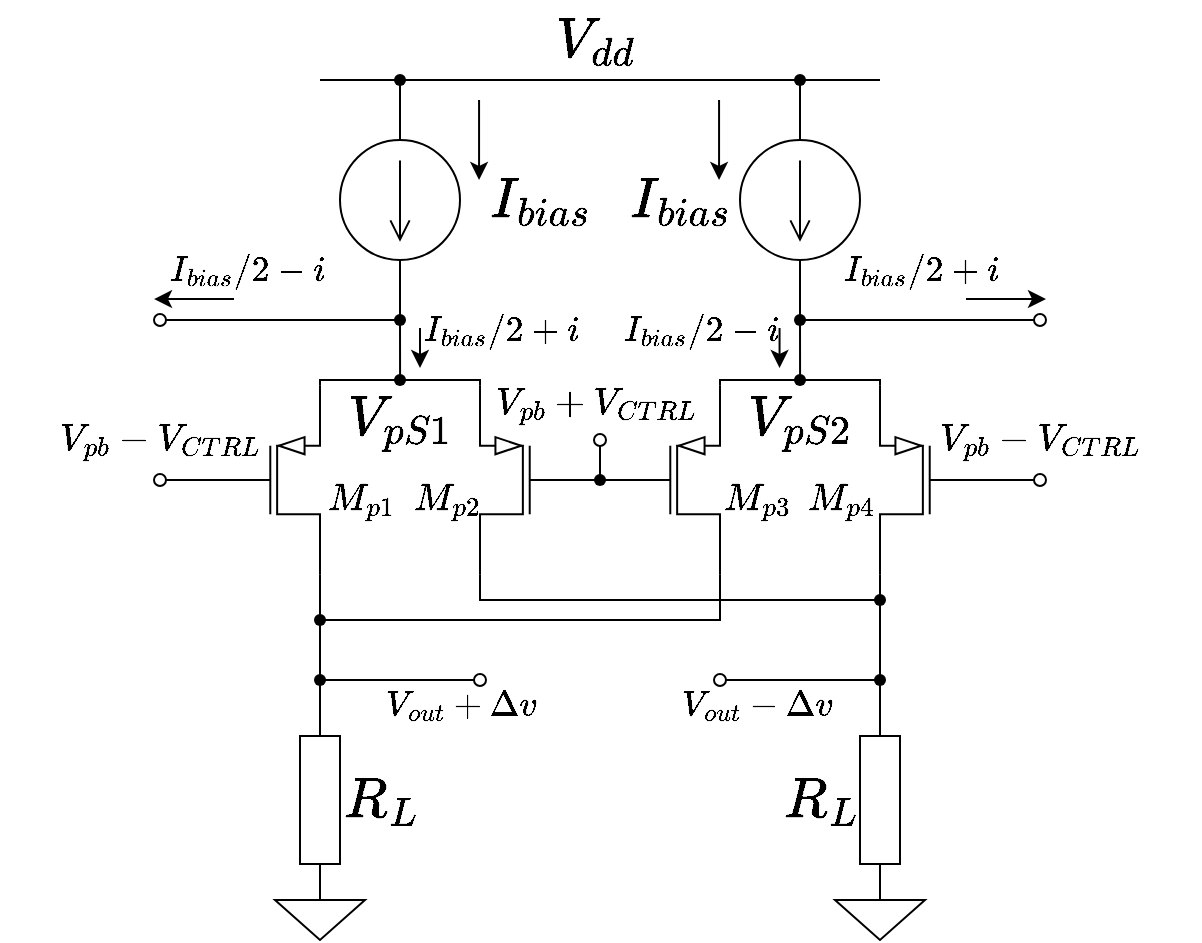 <mxfile version="21.1.2" type="device">
  <diagram name="ページ1" id="Z36bnRHXo4-Sn-wLioE_">
    <mxGraphModel dx="945" dy="552" grid="1" gridSize="10" guides="1" tooltips="1" connect="1" arrows="1" fold="1" page="1" pageScale="1" pageWidth="827" pageHeight="1169" math="1" shadow="0">
      <root>
        <mxCell id="0" />
        <mxCell id="1" parent="0" />
        <mxCell id="LxearwVgbOkMHxchKVPO-36" style="edgeStyle=orthogonalEdgeStyle;shape=connector;rounded=0;orthogonalLoop=1;jettySize=auto;html=1;exitX=1;exitY=0.5;exitDx=0;exitDy=0;exitPerimeter=0;labelBackgroundColor=default;strokeColor=default;fontFamily=Helvetica;fontSize=11;fontColor=default;endArrow=none;endFill=0;" edge="1" parent="1" source="qpCPb7txdEObnfIfevjp-3">
          <mxGeometry relative="1" as="geometry">
            <mxPoint x="240.047" y="310.0" as="targetPoint" />
          </mxGeometry>
        </mxCell>
        <mxCell id="LxearwVgbOkMHxchKVPO-43" style="edgeStyle=orthogonalEdgeStyle;shape=connector;rounded=0;orthogonalLoop=1;jettySize=auto;html=1;exitX=0;exitY=0.5;exitDx=0;exitDy=0;exitPerimeter=0;entryX=0.456;entryY=0.666;entryDx=0;entryDy=0;entryPerimeter=0;labelBackgroundColor=default;strokeColor=default;fontFamily=Helvetica;fontSize=11;fontColor=default;endArrow=none;endFill=0;" edge="1" parent="1" source="qpCPb7txdEObnfIfevjp-3" target="LxearwVgbOkMHxchKVPO-41">
          <mxGeometry relative="1" as="geometry" />
        </mxCell>
        <mxCell id="qpCPb7txdEObnfIfevjp-3" value="" style="pointerEvents=1;verticalLabelPosition=bottom;shadow=0;dashed=0;align=center;html=1;verticalAlign=top;shape=mxgraph.electrical.signal_sources.source;aspect=fixed;points=[[0.5,0,0],[1,0.5,0],[0.5,1,0],[0,0.5,0]];elSignalType=dc1;rotation=90;" parent="1" vertex="1">
          <mxGeometry x="210" y="190" width="60" height="60" as="geometry" />
        </mxCell>
        <mxCell id="qpCPb7txdEObnfIfevjp-9" value="&lt;font style=&quot;font-size: 24px;&quot;&gt;`I_{bias}`&lt;/font&gt;" style="text;html=1;align=center;verticalAlign=middle;resizable=0;points=[];autosize=1;strokeColor=none;fillColor=none;fontSize=11;fontFamily=Helvetica;fontColor=default;" parent="1" vertex="1">
          <mxGeometry x="250" y="200" width="120" height="40" as="geometry" />
        </mxCell>
        <mxCell id="qpCPb7txdEObnfIfevjp-10" value="&lt;font style=&quot;font-size: 24px;&quot;&gt;`V_{dd}`&lt;/font&gt;" style="text;html=1;align=center;verticalAlign=middle;resizable=0;points=[];autosize=1;strokeColor=none;fillColor=none;fontSize=11;fontFamily=Helvetica;fontColor=default;" parent="1" vertex="1">
          <mxGeometry x="283" y="120" width="110" height="40" as="geometry" />
        </mxCell>
        <mxCell id="LxearwVgbOkMHxchKVPO-8" style="edgeStyle=orthogonalEdgeStyle;rounded=0;orthogonalLoop=1;jettySize=auto;html=1;exitX=1;exitY=1;exitDx=0;exitDy=0;exitPerimeter=0;entryX=0;entryY=0.5;entryDx=0;entryDy=0;entryPerimeter=0;endArrow=none;endFill=0;" edge="1" parent="1" source="LxearwVgbOkMHxchKVPO-2" target="LxearwVgbOkMHxchKVPO-6">
          <mxGeometry relative="1" as="geometry" />
        </mxCell>
        <mxCell id="LxearwVgbOkMHxchKVPO-33" style="edgeStyle=orthogonalEdgeStyle;shape=connector;rounded=0;orthogonalLoop=1;jettySize=auto;html=1;exitX=1;exitY=0;exitDx=0;exitDy=0;exitPerimeter=0;labelBackgroundColor=default;strokeColor=default;fontFamily=Helvetica;fontSize=11;fontColor=default;endArrow=none;endFill=0;" edge="1" parent="1" source="LxearwVgbOkMHxchKVPO-2" target="LxearwVgbOkMHxchKVPO-31">
          <mxGeometry relative="1" as="geometry">
            <Array as="points">
              <mxPoint x="200" y="310" />
            </Array>
          </mxGeometry>
        </mxCell>
        <mxCell id="LxearwVgbOkMHxchKVPO-75" style="edgeStyle=orthogonalEdgeStyle;shape=connector;rounded=0;orthogonalLoop=1;jettySize=auto;html=1;exitX=0;exitY=0.5;exitDx=0;exitDy=0;exitPerimeter=0;entryX=1;entryY=0.5;entryDx=0;entryDy=0;labelBackgroundColor=default;strokeColor=default;fontFamily=Helvetica;fontSize=11;fontColor=default;endArrow=none;endFill=0;" edge="1" parent="1" source="LxearwVgbOkMHxchKVPO-2" target="LxearwVgbOkMHxchKVPO-72">
          <mxGeometry relative="1" as="geometry" />
        </mxCell>
        <mxCell id="LxearwVgbOkMHxchKVPO-2" value="" style="verticalLabelPosition=bottom;shadow=0;dashed=0;align=center;html=1;verticalAlign=top;shape=mxgraph.electrical.transistors.pmos;pointerEvents=1;" vertex="1" parent="1">
          <mxGeometry x="140" y="310" width="60" height="100" as="geometry" />
        </mxCell>
        <mxCell id="LxearwVgbOkMHxchKVPO-15" style="edgeStyle=orthogonalEdgeStyle;shape=connector;rounded=0;orthogonalLoop=1;jettySize=auto;html=1;exitX=1;exitY=1;exitDx=0;exitDy=0;exitPerimeter=0;labelBackgroundColor=default;strokeColor=default;fontFamily=Helvetica;fontSize=11;fontColor=default;endArrow=none;endFill=0;" edge="1" parent="1" source="LxearwVgbOkMHxchKVPO-3" target="LxearwVgbOkMHxchKVPO-13">
          <mxGeometry relative="1" as="geometry">
            <Array as="points">
              <mxPoint x="280" y="420" />
            </Array>
          </mxGeometry>
        </mxCell>
        <mxCell id="LxearwVgbOkMHxchKVPO-35" style="edgeStyle=orthogonalEdgeStyle;shape=connector;rounded=0;orthogonalLoop=1;jettySize=auto;html=1;exitX=1;exitY=0;exitDx=0;exitDy=0;exitPerimeter=0;labelBackgroundColor=default;strokeColor=default;fontFamily=Helvetica;fontSize=11;fontColor=default;endArrow=none;endFill=0;" edge="1" parent="1" source="LxearwVgbOkMHxchKVPO-3" target="LxearwVgbOkMHxchKVPO-31">
          <mxGeometry relative="1" as="geometry">
            <Array as="points">
              <mxPoint x="280" y="310" />
            </Array>
          </mxGeometry>
        </mxCell>
        <mxCell id="LxearwVgbOkMHxchKVPO-3" value="" style="verticalLabelPosition=bottom;shadow=0;dashed=0;align=center;html=1;verticalAlign=top;shape=mxgraph.electrical.transistors.pmos;pointerEvents=1;flipH=1;" vertex="1" parent="1">
          <mxGeometry x="280" y="310" width="60" height="100" as="geometry" />
        </mxCell>
        <mxCell id="LxearwVgbOkMHxchKVPO-14" style="edgeStyle=orthogonalEdgeStyle;shape=connector;rounded=0;orthogonalLoop=1;jettySize=auto;html=1;exitX=1;exitY=1;exitDx=0;exitDy=0;exitPerimeter=0;labelBackgroundColor=default;strokeColor=default;fontFamily=Helvetica;fontSize=11;fontColor=default;endArrow=none;endFill=0;" edge="1" parent="1" source="LxearwVgbOkMHxchKVPO-4" target="LxearwVgbOkMHxchKVPO-12">
          <mxGeometry relative="1" as="geometry">
            <Array as="points">
              <mxPoint x="400" y="430" />
            </Array>
          </mxGeometry>
        </mxCell>
        <mxCell id="LxearwVgbOkMHxchKVPO-38" style="edgeStyle=orthogonalEdgeStyle;shape=connector;rounded=0;orthogonalLoop=1;jettySize=auto;html=1;exitX=1;exitY=0;exitDx=0;exitDy=0;exitPerimeter=0;entryX=0.4;entryY=0.456;entryDx=0;entryDy=0;entryPerimeter=0;labelBackgroundColor=default;strokeColor=default;fontFamily=Helvetica;fontSize=11;fontColor=default;endArrow=none;endFill=0;" edge="1" parent="1" source="LxearwVgbOkMHxchKVPO-4" target="LxearwVgbOkMHxchKVPO-32">
          <mxGeometry relative="1" as="geometry">
            <Array as="points">
              <mxPoint x="400" y="310" />
            </Array>
          </mxGeometry>
        </mxCell>
        <mxCell id="LxearwVgbOkMHxchKVPO-4" value="" style="verticalLabelPosition=bottom;shadow=0;dashed=0;align=center;html=1;verticalAlign=top;shape=mxgraph.electrical.transistors.pmos;pointerEvents=1;" vertex="1" parent="1">
          <mxGeometry x="340" y="310" width="60" height="100" as="geometry" />
        </mxCell>
        <mxCell id="LxearwVgbOkMHxchKVPO-10" style="edgeStyle=orthogonalEdgeStyle;shape=connector;rounded=0;orthogonalLoop=1;jettySize=auto;html=1;exitX=1;exitY=1;exitDx=0;exitDy=0;exitPerimeter=0;entryX=0;entryY=0.5;entryDx=0;entryDy=0;entryPerimeter=0;labelBackgroundColor=default;strokeColor=default;fontFamily=Helvetica;fontSize=11;fontColor=default;endArrow=none;endFill=0;" edge="1" parent="1" source="LxearwVgbOkMHxchKVPO-5" target="LxearwVgbOkMHxchKVPO-7">
          <mxGeometry relative="1" as="geometry" />
        </mxCell>
        <mxCell id="LxearwVgbOkMHxchKVPO-37" style="edgeStyle=orthogonalEdgeStyle;shape=connector;rounded=0;orthogonalLoop=1;jettySize=auto;html=1;exitX=1;exitY=0;exitDx=0;exitDy=0;exitPerimeter=0;labelBackgroundColor=default;strokeColor=default;fontFamily=Helvetica;fontSize=11;fontColor=default;endArrow=none;endFill=0;" edge="1" parent="1" source="LxearwVgbOkMHxchKVPO-5" target="LxearwVgbOkMHxchKVPO-32">
          <mxGeometry relative="1" as="geometry">
            <Array as="points">
              <mxPoint x="480" y="310" />
            </Array>
          </mxGeometry>
        </mxCell>
        <mxCell id="LxearwVgbOkMHxchKVPO-74" style="edgeStyle=orthogonalEdgeStyle;shape=connector;rounded=0;orthogonalLoop=1;jettySize=auto;html=1;exitX=0;exitY=0.5;exitDx=0;exitDy=0;exitPerimeter=0;entryX=0;entryY=0.5;entryDx=0;entryDy=0;labelBackgroundColor=default;strokeColor=default;fontFamily=Helvetica;fontSize=11;fontColor=default;endArrow=none;endFill=0;" edge="1" parent="1" source="LxearwVgbOkMHxchKVPO-5" target="LxearwVgbOkMHxchKVPO-73">
          <mxGeometry relative="1" as="geometry" />
        </mxCell>
        <mxCell id="LxearwVgbOkMHxchKVPO-5" value="" style="verticalLabelPosition=bottom;shadow=0;dashed=0;align=center;html=1;verticalAlign=top;shape=mxgraph.electrical.transistors.pmos;pointerEvents=1;flipH=1;" vertex="1" parent="1">
          <mxGeometry x="480" y="310" width="60" height="100" as="geometry" />
        </mxCell>
        <mxCell id="LxearwVgbOkMHxchKVPO-6" value="" style="pointerEvents=1;verticalLabelPosition=bottom;shadow=0;dashed=0;align=center;html=1;verticalAlign=top;shape=mxgraph.electrical.resistors.resistor_1;direction=south;" vertex="1" parent="1">
          <mxGeometry x="190" y="470" width="20" height="100" as="geometry" />
        </mxCell>
        <mxCell id="LxearwVgbOkMHxchKVPO-7" value="" style="pointerEvents=1;verticalLabelPosition=bottom;shadow=0;dashed=0;align=center;html=1;verticalAlign=top;shape=mxgraph.electrical.resistors.resistor_1;direction=south;" vertex="1" parent="1">
          <mxGeometry x="470" y="470" width="20" height="100" as="geometry" />
        </mxCell>
        <mxCell id="LxearwVgbOkMHxchKVPO-12" value="" style="shape=waypoint;sketch=0;fillStyle=solid;size=6;pointerEvents=1;points=[];fillColor=none;resizable=0;rotatable=0;perimeter=centerPerimeter;snapToPoint=1;fontFamily=Helvetica;fontSize=11;fontColor=default;" vertex="1" parent="1">
          <mxGeometry x="190" y="420" width="20" height="20" as="geometry" />
        </mxCell>
        <mxCell id="LxearwVgbOkMHxchKVPO-13" value="" style="shape=waypoint;sketch=0;fillStyle=solid;size=6;pointerEvents=1;points=[];fillColor=none;resizable=0;rotatable=0;perimeter=centerPerimeter;snapToPoint=1;fontFamily=Helvetica;fontSize=11;fontColor=default;" vertex="1" parent="1">
          <mxGeometry x="470" y="410" width="20" height="20" as="geometry" />
        </mxCell>
        <mxCell id="LxearwVgbOkMHxchKVPO-16" value="" style="pointerEvents=1;verticalLabelPosition=bottom;shadow=0;dashed=0;align=center;html=1;verticalAlign=top;shape=mxgraph.electrical.signal_sources.signal_ground;fontFamily=Helvetica;fontSize=11;fontColor=default;" vertex="1" parent="1">
          <mxGeometry x="177.5" y="560" width="45" height="30" as="geometry" />
        </mxCell>
        <mxCell id="LxearwVgbOkMHxchKVPO-17" value="" style="pointerEvents=1;verticalLabelPosition=bottom;shadow=0;dashed=0;align=center;html=1;verticalAlign=top;shape=mxgraph.electrical.signal_sources.signal_ground;fontFamily=Helvetica;fontSize=11;fontColor=default;" vertex="1" parent="1">
          <mxGeometry x="457.5" y="560" width="45" height="30" as="geometry" />
        </mxCell>
        <mxCell id="LxearwVgbOkMHxchKVPO-23" style="edgeStyle=orthogonalEdgeStyle;shape=connector;rounded=0;orthogonalLoop=1;jettySize=auto;html=1;exitX=0;exitY=0.5;exitDx=0;exitDy=0;labelBackgroundColor=default;strokeColor=default;fontFamily=Helvetica;fontSize=11;fontColor=default;endArrow=none;endFill=0;" edge="1" parent="1" source="LxearwVgbOkMHxchKVPO-18" target="LxearwVgbOkMHxchKVPO-20">
          <mxGeometry relative="1" as="geometry" />
        </mxCell>
        <mxCell id="LxearwVgbOkMHxchKVPO-18" value="" style="verticalLabelPosition=bottom;shadow=0;dashed=0;align=center;html=1;verticalAlign=top;strokeWidth=1;shape=ellipse;perimeter=ellipsePerimeter;fontFamily=Helvetica;fontSize=11;fontColor=default;aspect=fixed;" vertex="1" parent="1">
          <mxGeometry x="277" y="457" width="6" height="6" as="geometry" />
        </mxCell>
        <mxCell id="LxearwVgbOkMHxchKVPO-22" style="edgeStyle=orthogonalEdgeStyle;shape=connector;rounded=0;orthogonalLoop=1;jettySize=auto;html=1;exitX=1;exitY=0.5;exitDx=0;exitDy=0;labelBackgroundColor=default;strokeColor=default;fontFamily=Helvetica;fontSize=11;fontColor=default;endArrow=none;endFill=0;" edge="1" parent="1" source="LxearwVgbOkMHxchKVPO-19" target="LxearwVgbOkMHxchKVPO-21">
          <mxGeometry relative="1" as="geometry" />
        </mxCell>
        <mxCell id="LxearwVgbOkMHxchKVPO-19" value="" style="verticalLabelPosition=bottom;shadow=0;dashed=0;align=center;html=1;verticalAlign=top;strokeWidth=1;shape=ellipse;perimeter=ellipsePerimeter;fontFamily=Helvetica;fontSize=11;fontColor=default;aspect=fixed;" vertex="1" parent="1">
          <mxGeometry x="397" y="457" width="6" height="6" as="geometry" />
        </mxCell>
        <mxCell id="LxearwVgbOkMHxchKVPO-20" value="" style="shape=waypoint;sketch=0;fillStyle=solid;size=6;pointerEvents=1;points=[];fillColor=none;resizable=0;rotatable=0;perimeter=centerPerimeter;snapToPoint=1;fontFamily=Helvetica;fontSize=11;fontColor=default;" vertex="1" parent="1">
          <mxGeometry x="190" y="450" width="20" height="20" as="geometry" />
        </mxCell>
        <mxCell id="LxearwVgbOkMHxchKVPO-21" value="" style="shape=waypoint;sketch=0;fillStyle=solid;size=6;pointerEvents=1;points=[];fillColor=none;resizable=0;rotatable=0;perimeter=centerPerimeter;snapToPoint=1;fontFamily=Helvetica;fontSize=11;fontColor=default;" vertex="1" parent="1">
          <mxGeometry x="470" y="450" width="20" height="20" as="geometry" />
        </mxCell>
        <mxCell id="LxearwVgbOkMHxchKVPO-24" value="&lt;font style=&quot;font-size: 15px;&quot;&gt;`V_{out}+\Delta v`&lt;/font&gt;" style="text;html=1;align=center;verticalAlign=middle;resizable=0;points=[];autosize=1;strokeColor=none;fillColor=none;fontSize=15;fontFamily=Helvetica;fontColor=default;" vertex="1" parent="1">
          <mxGeometry x="200" y="457" width="140" height="30" as="geometry" />
        </mxCell>
        <mxCell id="LxearwVgbOkMHxchKVPO-25" value="&lt;font style=&quot;font-size: 15px;&quot;&gt;`V_{out}-\Delta v`&lt;/font&gt;" style="text;html=1;align=center;verticalAlign=middle;resizable=0;points=[];autosize=1;strokeColor=none;fillColor=none;fontSize=15;fontFamily=Helvetica;fontColor=default;" vertex="1" parent="1">
          <mxGeometry x="347.5" y="457" width="140" height="30" as="geometry" />
        </mxCell>
        <mxCell id="LxearwVgbOkMHxchKVPO-26" value="&lt;font style=&quot;font-size: 24px;&quot;&gt;`R_{L}`&lt;/font&gt;" style="text;html=1;align=center;verticalAlign=middle;resizable=0;points=[];autosize=1;strokeColor=none;fillColor=none;fontSize=11;fontFamily=Helvetica;fontColor=default;" vertex="1" parent="1">
          <mxGeometry x="180" y="500" width="100" height="40" as="geometry" />
        </mxCell>
        <mxCell id="LxearwVgbOkMHxchKVPO-27" value="&lt;font style=&quot;font-size: 24px;&quot;&gt;`R_{L}`&lt;/font&gt;" style="text;html=1;align=center;verticalAlign=middle;resizable=0;points=[];autosize=1;strokeColor=none;fillColor=none;fontSize=11;fontFamily=Helvetica;fontColor=default;" vertex="1" parent="1">
          <mxGeometry x="400" y="500" width="100" height="40" as="geometry" />
        </mxCell>
        <mxCell id="LxearwVgbOkMHxchKVPO-39" style="edgeStyle=orthogonalEdgeStyle;shape=connector;rounded=0;orthogonalLoop=1;jettySize=auto;html=1;exitX=1;exitY=0.5;exitDx=0;exitDy=0;exitPerimeter=0;labelBackgroundColor=default;strokeColor=default;fontFamily=Helvetica;fontSize=11;fontColor=default;endArrow=none;endFill=0;" edge="1" parent="1" source="LxearwVgbOkMHxchKVPO-30">
          <mxGeometry relative="1" as="geometry">
            <mxPoint x="440.047" y="310.0" as="targetPoint" />
          </mxGeometry>
        </mxCell>
        <mxCell id="LxearwVgbOkMHxchKVPO-44" style="edgeStyle=orthogonalEdgeStyle;shape=connector;rounded=0;orthogonalLoop=1;jettySize=auto;html=1;exitX=0;exitY=0.5;exitDx=0;exitDy=0;exitPerimeter=0;labelBackgroundColor=default;strokeColor=default;fontFamily=Helvetica;fontSize=11;fontColor=default;endArrow=none;endFill=0;" edge="1" parent="1" source="LxearwVgbOkMHxchKVPO-30" target="LxearwVgbOkMHxchKVPO-42">
          <mxGeometry relative="1" as="geometry" />
        </mxCell>
        <mxCell id="LxearwVgbOkMHxchKVPO-30" value="" style="pointerEvents=1;verticalLabelPosition=bottom;shadow=0;dashed=0;align=center;html=1;verticalAlign=top;shape=mxgraph.electrical.signal_sources.source;aspect=fixed;points=[[0.5,0,0],[1,0.5,0],[0.5,1,0],[0,0.5,0]];elSignalType=dc1;rotation=90;" vertex="1" parent="1">
          <mxGeometry x="410" y="190" width="60" height="60" as="geometry" />
        </mxCell>
        <mxCell id="LxearwVgbOkMHxchKVPO-31" value="" style="shape=waypoint;sketch=0;fillStyle=solid;size=6;pointerEvents=1;points=[];fillColor=none;resizable=0;rotatable=0;perimeter=centerPerimeter;snapToPoint=1;fontFamily=Helvetica;fontSize=11;fontColor=default;" vertex="1" parent="1">
          <mxGeometry x="230" y="300" width="20" height="20" as="geometry" />
        </mxCell>
        <mxCell id="LxearwVgbOkMHxchKVPO-32" value="" style="shape=waypoint;sketch=0;fillStyle=solid;size=6;pointerEvents=1;points=[];fillColor=none;resizable=0;rotatable=0;perimeter=centerPerimeter;snapToPoint=1;fontFamily=Helvetica;fontSize=11;fontColor=default;" vertex="1" parent="1">
          <mxGeometry x="430" y="300" width="20" height="20" as="geometry" />
        </mxCell>
        <mxCell id="LxearwVgbOkMHxchKVPO-40" value="" style="endArrow=none;html=1;rounded=0;labelBackgroundColor=default;strokeColor=default;fontFamily=Helvetica;fontSize=11;fontColor=default;shape=connector;" edge="1" parent="1">
          <mxGeometry width="50" height="50" relative="1" as="geometry">
            <mxPoint x="200" y="160" as="sourcePoint" />
            <mxPoint x="480" y="160" as="targetPoint" />
          </mxGeometry>
        </mxCell>
        <mxCell id="LxearwVgbOkMHxchKVPO-41" value="" style="shape=waypoint;sketch=0;fillStyle=solid;size=6;pointerEvents=1;points=[];fillColor=none;resizable=0;rotatable=0;perimeter=centerPerimeter;snapToPoint=1;fontFamily=Helvetica;fontSize=11;fontColor=default;" vertex="1" parent="1">
          <mxGeometry x="230" y="150" width="20" height="20" as="geometry" />
        </mxCell>
        <mxCell id="LxearwVgbOkMHxchKVPO-42" value="" style="shape=waypoint;sketch=0;fillStyle=solid;size=6;pointerEvents=1;points=[];fillColor=none;resizable=0;rotatable=0;perimeter=centerPerimeter;snapToPoint=1;fontFamily=Helvetica;fontSize=11;fontColor=default;" vertex="1" parent="1">
          <mxGeometry x="430" y="150" width="20" height="20" as="geometry" />
        </mxCell>
        <mxCell id="LxearwVgbOkMHxchKVPO-50" style="edgeStyle=orthogonalEdgeStyle;shape=connector;rounded=0;orthogonalLoop=1;jettySize=auto;html=1;exitX=1;exitY=0.5;exitDx=0;exitDy=0;entryX=0.392;entryY=0.569;entryDx=0;entryDy=0;entryPerimeter=0;labelBackgroundColor=default;strokeColor=default;fontFamily=Helvetica;fontSize=11;fontColor=default;endArrow=none;endFill=0;" edge="1" parent="1" source="LxearwVgbOkMHxchKVPO-45" target="LxearwVgbOkMHxchKVPO-47">
          <mxGeometry relative="1" as="geometry" />
        </mxCell>
        <mxCell id="LxearwVgbOkMHxchKVPO-45" value="" style="verticalLabelPosition=bottom;shadow=0;dashed=0;align=center;html=1;verticalAlign=top;strokeWidth=1;shape=ellipse;perimeter=ellipsePerimeter;fontFamily=Helvetica;fontSize=11;fontColor=default;aspect=fixed;" vertex="1" parent="1">
          <mxGeometry x="117" y="277" width="6" height="6" as="geometry" />
        </mxCell>
        <mxCell id="LxearwVgbOkMHxchKVPO-49" style="edgeStyle=orthogonalEdgeStyle;shape=connector;rounded=0;orthogonalLoop=1;jettySize=auto;html=1;exitX=0;exitY=0.5;exitDx=0;exitDy=0;entryX=0.618;entryY=0.473;entryDx=0;entryDy=0;entryPerimeter=0;labelBackgroundColor=default;strokeColor=default;fontFamily=Helvetica;fontSize=11;fontColor=default;endArrow=none;endFill=0;" edge="1" parent="1" source="LxearwVgbOkMHxchKVPO-46" target="LxearwVgbOkMHxchKVPO-48">
          <mxGeometry relative="1" as="geometry" />
        </mxCell>
        <mxCell id="LxearwVgbOkMHxchKVPO-46" value="" style="verticalLabelPosition=bottom;shadow=0;dashed=0;align=center;html=1;verticalAlign=top;strokeWidth=1;shape=ellipse;perimeter=ellipsePerimeter;fontFamily=Helvetica;fontSize=11;fontColor=default;aspect=fixed;" vertex="1" parent="1">
          <mxGeometry x="557" y="277" width="6" height="6" as="geometry" />
        </mxCell>
        <mxCell id="LxearwVgbOkMHxchKVPO-47" value="" style="shape=waypoint;sketch=0;fillStyle=solid;size=6;pointerEvents=1;points=[];fillColor=none;resizable=0;rotatable=0;perimeter=centerPerimeter;snapToPoint=1;fontFamily=Helvetica;fontSize=11;fontColor=default;" vertex="1" parent="1">
          <mxGeometry x="230" y="270" width="20" height="20" as="geometry" />
        </mxCell>
        <mxCell id="LxearwVgbOkMHxchKVPO-48" value="" style="shape=waypoint;sketch=0;fillStyle=solid;size=6;pointerEvents=1;points=[];fillColor=none;resizable=0;rotatable=0;perimeter=centerPerimeter;snapToPoint=1;fontFamily=Helvetica;fontSize=11;fontColor=default;" vertex="1" parent="1">
          <mxGeometry x="430" y="270" width="20" height="20" as="geometry" />
        </mxCell>
        <mxCell id="LxearwVgbOkMHxchKVPO-51" value="" style="endArrow=classic;html=1;rounded=0;labelBackgroundColor=default;strokeColor=default;fontFamily=Helvetica;fontSize=11;fontColor=default;shape=connector;" edge="1" parent="1">
          <mxGeometry width="50" height="50" relative="1" as="geometry">
            <mxPoint x="279.53" y="170" as="sourcePoint" />
            <mxPoint x="279.53" y="210" as="targetPoint" />
          </mxGeometry>
        </mxCell>
        <mxCell id="LxearwVgbOkMHxchKVPO-52" value="" style="endArrow=classic;html=1;rounded=0;labelBackgroundColor=default;strokeColor=default;fontFamily=Helvetica;fontSize=11;fontColor=default;shape=connector;" edge="1" parent="1">
          <mxGeometry width="50" height="50" relative="1" as="geometry">
            <mxPoint x="399.53" y="170" as="sourcePoint" />
            <mxPoint x="399.53" y="210" as="targetPoint" />
          </mxGeometry>
        </mxCell>
        <mxCell id="LxearwVgbOkMHxchKVPO-53" value="&lt;font style=&quot;font-size: 24px;&quot;&gt;`I_{bias}`&lt;/font&gt;" style="text;html=1;align=center;verticalAlign=middle;resizable=0;points=[];autosize=1;strokeColor=none;fillColor=none;fontSize=11;fontFamily=Helvetica;fontColor=default;" vertex="1" parent="1">
          <mxGeometry x="320" y="200" width="120" height="40" as="geometry" />
        </mxCell>
        <mxCell id="LxearwVgbOkMHxchKVPO-54" value="" style="endArrow=classic;html=1;rounded=0;labelBackgroundColor=default;strokeColor=default;fontFamily=Helvetica;fontSize=11;fontColor=default;shape=connector;" edge="1" parent="1">
          <mxGeometry width="50" height="50" relative="1" as="geometry">
            <mxPoint x="157" y="269.53" as="sourcePoint" />
            <mxPoint x="117" y="269.53" as="targetPoint" />
          </mxGeometry>
        </mxCell>
        <mxCell id="LxearwVgbOkMHxchKVPO-55" value="" style="endArrow=classic;html=1;rounded=0;labelBackgroundColor=default;strokeColor=default;fontFamily=Helvetica;fontSize=11;fontColor=default;shape=connector;" edge="1" parent="1">
          <mxGeometry width="50" height="50" relative="1" as="geometry">
            <mxPoint x="523" y="269.53" as="sourcePoint" />
            <mxPoint x="563" y="269.53" as="targetPoint" />
          </mxGeometry>
        </mxCell>
        <mxCell id="LxearwVgbOkMHxchKVPO-56" value="&lt;font style=&quot;font-size: 15px;&quot;&gt;`I_{bias}&quot;/&quot;2-i`&lt;/font&gt;" style="text;html=1;align=center;verticalAlign=middle;resizable=0;points=[];autosize=1;strokeColor=none;fillColor=none;fontSize=15;fontFamily=Helvetica;fontColor=default;" vertex="1" parent="1">
          <mxGeometry x="102.5" y="240" width="120" height="30" as="geometry" />
        </mxCell>
        <mxCell id="LxearwVgbOkMHxchKVPO-57" value="" style="endArrow=classic;html=1;rounded=0;labelBackgroundColor=default;strokeColor=default;fontFamily=Helvetica;fontSize=11;fontColor=default;shape=connector;" edge="1" parent="1">
          <mxGeometry width="50" height="50" relative="1" as="geometry">
            <mxPoint x="250" y="284" as="sourcePoint" />
            <mxPoint x="250" y="304" as="targetPoint" />
          </mxGeometry>
        </mxCell>
        <mxCell id="LxearwVgbOkMHxchKVPO-58" value="" style="endArrow=classic;html=1;rounded=0;labelBackgroundColor=default;strokeColor=default;fontFamily=Helvetica;fontSize=11;fontColor=default;shape=connector;" edge="1" parent="1">
          <mxGeometry width="50" height="50" relative="1" as="geometry">
            <mxPoint x="429.78" y="284" as="sourcePoint" />
            <mxPoint x="429.78" y="304" as="targetPoint" />
          </mxGeometry>
        </mxCell>
        <mxCell id="LxearwVgbOkMHxchKVPO-60" value="&lt;font style=&quot;font-size: 15px;&quot;&gt;`I_{bias}&quot;/&quot;2+i`&lt;/font&gt;" style="text;html=1;align=center;verticalAlign=middle;resizable=0;points=[];autosize=1;strokeColor=none;fillColor=none;fontSize=15;fontFamily=Helvetica;fontColor=default;" vertex="1" parent="1">
          <mxGeometry x="440" y="240" width="120" height="30" as="geometry" />
        </mxCell>
        <mxCell id="LxearwVgbOkMHxchKVPO-64" value="&lt;font style=&quot;font-size: 15px;&quot;&gt;`I_{bias}&quot;/&quot;2+i`&lt;/font&gt;" style="text;html=1;align=center;verticalAlign=middle;resizable=0;points=[];autosize=1;strokeColor=none;fillColor=none;fontSize=15;fontFamily=Helvetica;fontColor=default;" vertex="1" parent="1">
          <mxGeometry x="230" y="270" width="120" height="30" as="geometry" />
        </mxCell>
        <mxCell id="LxearwVgbOkMHxchKVPO-65" value="&lt;font style=&quot;font-size: 15px;&quot;&gt;`I_{bias}&quot;/&quot;2-i`&lt;/font&gt;" style="text;html=1;align=center;verticalAlign=middle;resizable=0;points=[];autosize=1;strokeColor=none;fillColor=none;fontSize=15;fontFamily=Helvetica;fontColor=default;" vertex="1" parent="1">
          <mxGeometry x="330" y="270" width="120" height="30" as="geometry" />
        </mxCell>
        <mxCell id="LxearwVgbOkMHxchKVPO-66" value="&lt;font style=&quot;font-size: 24px;&quot;&gt;`V_{pS1}`&lt;/font&gt;" style="text;html=1;align=center;verticalAlign=middle;resizable=0;points=[];autosize=1;strokeColor=none;fillColor=none;fontSize=11;fontFamily=Helvetica;fontColor=default;" vertex="1" parent="1">
          <mxGeometry x="175" y="310" width="130" height="40" as="geometry" />
        </mxCell>
        <mxCell id="LxearwVgbOkMHxchKVPO-67" value="&lt;font style=&quot;font-size: 24px;&quot;&gt;`V_{pS2}`&lt;/font&gt;" style="text;html=1;align=center;verticalAlign=middle;resizable=0;points=[];autosize=1;strokeColor=none;fillColor=none;fontSize=11;fontFamily=Helvetica;fontColor=default;" vertex="1" parent="1">
          <mxGeometry x="375" y="310" width="130" height="40" as="geometry" />
        </mxCell>
        <mxCell id="LxearwVgbOkMHxchKVPO-70" style="edgeStyle=orthogonalEdgeStyle;shape=connector;rounded=0;orthogonalLoop=1;jettySize=auto;html=1;exitX=0.5;exitY=1;exitDx=0;exitDy=0;entryX=0;entryY=0.5;entryDx=0;entryDy=0;entryPerimeter=0;labelBackgroundColor=default;strokeColor=default;fontFamily=Helvetica;fontSize=11;fontColor=default;endArrow=none;endFill=0;" edge="1" parent="1" source="LxearwVgbOkMHxchKVPO-68" target="LxearwVgbOkMHxchKVPO-4">
          <mxGeometry relative="1" as="geometry" />
        </mxCell>
        <mxCell id="LxearwVgbOkMHxchKVPO-68" value="" style="verticalLabelPosition=bottom;shadow=0;dashed=0;align=center;html=1;verticalAlign=top;strokeWidth=1;shape=ellipse;perimeter=ellipsePerimeter;fontFamily=Helvetica;fontSize=11;fontColor=default;aspect=fixed;" vertex="1" parent="1">
          <mxGeometry x="337" y="337" width="6" height="6" as="geometry" />
        </mxCell>
        <mxCell id="LxearwVgbOkMHxchKVPO-69" value="" style="shape=waypoint;sketch=0;fillStyle=solid;size=6;pointerEvents=1;points=[];fillColor=none;resizable=0;rotatable=0;perimeter=centerPerimeter;snapToPoint=1;fontFamily=Helvetica;fontSize=11;fontColor=default;" vertex="1" parent="1">
          <mxGeometry x="330" y="350" width="20" height="20" as="geometry" />
        </mxCell>
        <mxCell id="LxearwVgbOkMHxchKVPO-71" value="&lt;font style=&quot;font-size: 16px;&quot;&gt;`V_{pb}+V_{CTRL}`&lt;/font&gt;" style="text;html=1;align=center;verticalAlign=middle;resizable=0;points=[];autosize=1;strokeColor=none;fillColor=none;fontSize=16;fontFamily=Helvetica;fontColor=default;" vertex="1" parent="1">
          <mxGeometry x="258" y="307" width="160" height="30" as="geometry" />
        </mxCell>
        <mxCell id="LxearwVgbOkMHxchKVPO-72" value="" style="verticalLabelPosition=bottom;shadow=0;dashed=0;align=center;html=1;verticalAlign=top;strokeWidth=1;shape=ellipse;perimeter=ellipsePerimeter;fontFamily=Helvetica;fontSize=11;fontColor=default;aspect=fixed;" vertex="1" parent="1">
          <mxGeometry x="117" y="357" width="6" height="6" as="geometry" />
        </mxCell>
        <mxCell id="LxearwVgbOkMHxchKVPO-73" value="" style="verticalLabelPosition=bottom;shadow=0;dashed=0;align=center;html=1;verticalAlign=top;strokeWidth=1;shape=ellipse;perimeter=ellipsePerimeter;fontFamily=Helvetica;fontSize=11;fontColor=default;aspect=fixed;" vertex="1" parent="1">
          <mxGeometry x="557" y="357" width="6" height="6" as="geometry" />
        </mxCell>
        <mxCell id="LxearwVgbOkMHxchKVPO-76" value="&lt;font style=&quot;font-size: 16px;&quot;&gt;`V_{pb}-V_{CTRL}`&lt;/font&gt;" style="text;html=1;align=center;verticalAlign=middle;resizable=0;points=[];autosize=1;strokeColor=none;fillColor=none;fontSize=16;fontFamily=Helvetica;fontColor=default;" vertex="1" parent="1">
          <mxGeometry x="40" y="325" width="160" height="30" as="geometry" />
        </mxCell>
        <mxCell id="LxearwVgbOkMHxchKVPO-77" value="&lt;font style=&quot;font-size: 16px;&quot;&gt;`V_{pb}-V_{CTRL}`&lt;/font&gt;" style="text;html=1;align=center;verticalAlign=middle;resizable=0;points=[];autosize=1;strokeColor=none;fillColor=none;fontSize=16;fontFamily=Helvetica;fontColor=default;" vertex="1" parent="1">
          <mxGeometry x="480" y="325" width="160" height="30" as="geometry" />
        </mxCell>
        <mxCell id="LxearwVgbOkMHxchKVPO-78" value="&lt;font style=&quot;font-size: 16px;&quot;&gt;`M_{p1}`&lt;/font&gt;" style="text;html=1;align=center;verticalAlign=middle;resizable=0;points=[];autosize=1;strokeColor=none;fillColor=none;fontSize=16;fontFamily=Helvetica;fontColor=default;" vertex="1" parent="1">
          <mxGeometry x="180" y="355" width="80" height="30" as="geometry" />
        </mxCell>
        <mxCell id="LxearwVgbOkMHxchKVPO-79" value="&lt;font style=&quot;font-size: 16px;&quot;&gt;`M_{p2}`&lt;/font&gt;" style="text;html=1;align=center;verticalAlign=middle;resizable=0;points=[];autosize=1;strokeColor=none;fillColor=none;fontSize=16;fontFamily=Helvetica;fontColor=default;" vertex="1" parent="1">
          <mxGeometry x="222.5" y="355" width="80" height="30" as="geometry" />
        </mxCell>
        <mxCell id="LxearwVgbOkMHxchKVPO-80" value="&lt;font style=&quot;font-size: 16px;&quot;&gt;`M_{p3}`&lt;/font&gt;" style="text;html=1;align=center;verticalAlign=middle;resizable=0;points=[];autosize=1;strokeColor=none;fillColor=none;fontSize=16;fontFamily=Helvetica;fontColor=default;" vertex="1" parent="1">
          <mxGeometry x="377.5" y="355" width="80" height="30" as="geometry" />
        </mxCell>
        <mxCell id="LxearwVgbOkMHxchKVPO-81" value="&lt;font style=&quot;font-size: 16px;&quot;&gt;`M_{p4}`&lt;/font&gt;" style="text;html=1;align=center;verticalAlign=middle;resizable=0;points=[];autosize=1;strokeColor=none;fillColor=none;fontSize=16;fontFamily=Helvetica;fontColor=default;" vertex="1" parent="1">
          <mxGeometry x="420" y="355" width="80" height="30" as="geometry" />
        </mxCell>
      </root>
    </mxGraphModel>
  </diagram>
</mxfile>
